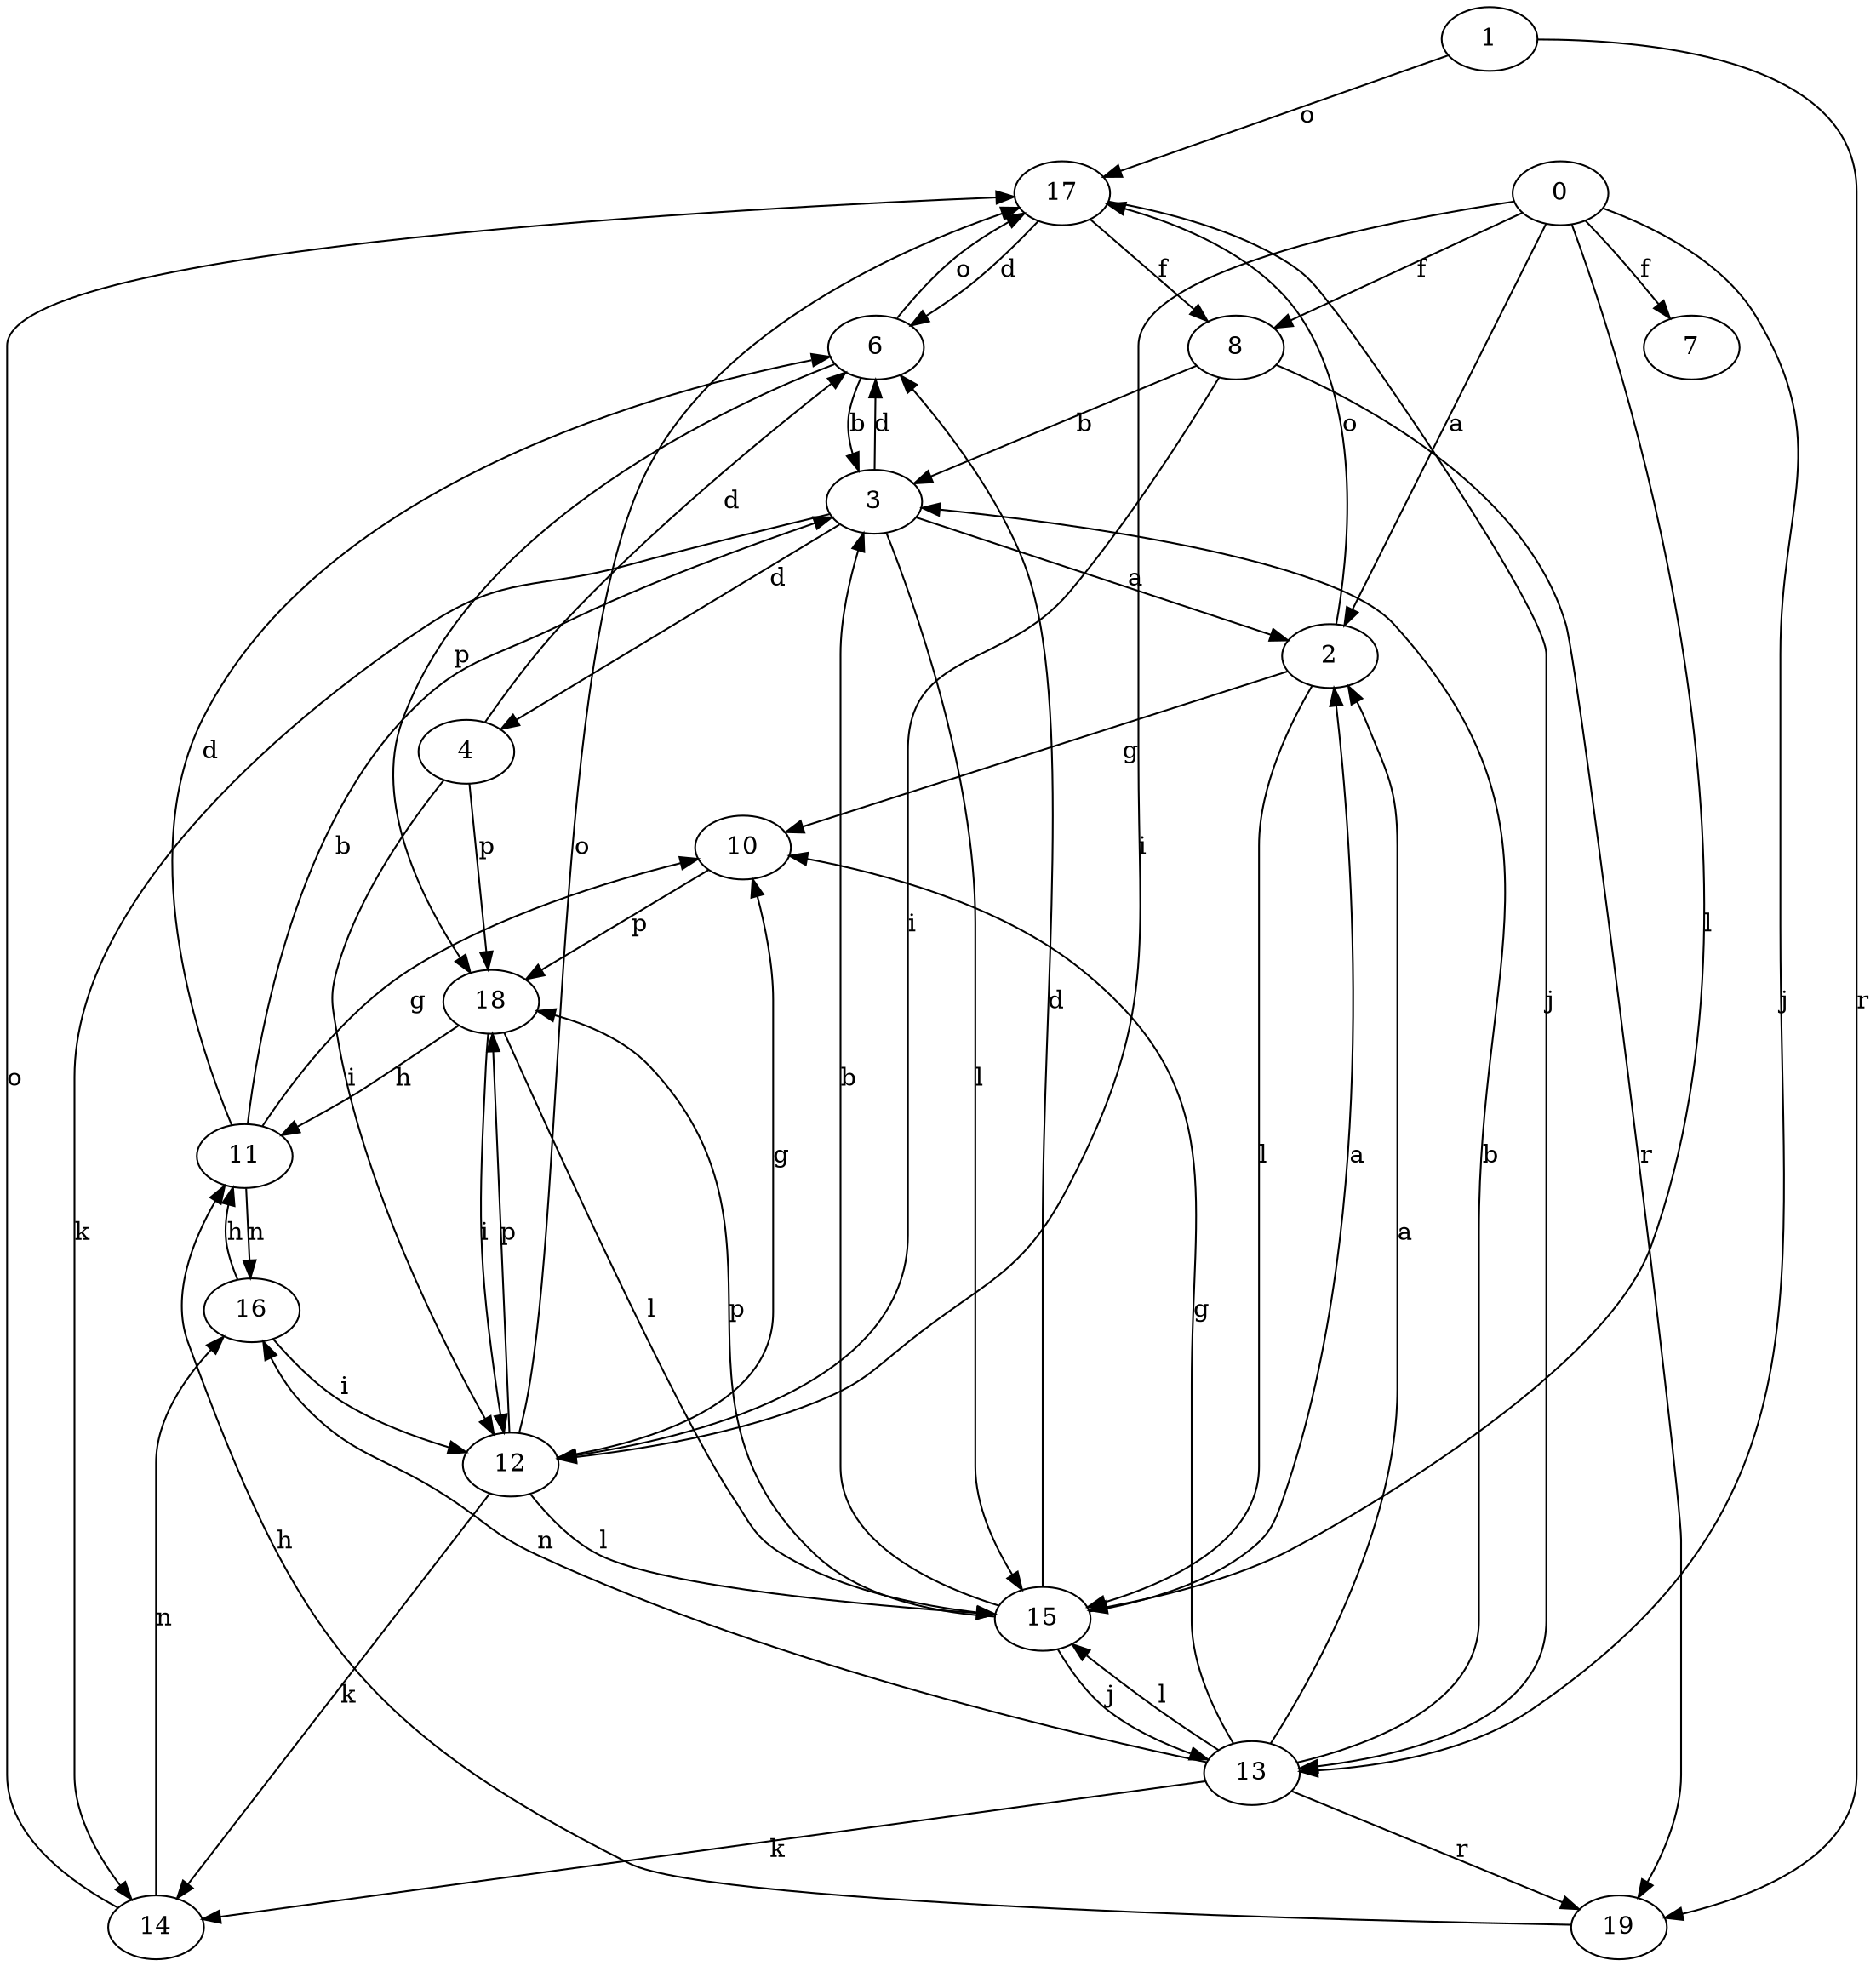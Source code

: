 strict digraph  {
1;
2;
0;
3;
4;
6;
7;
8;
10;
11;
12;
13;
14;
15;
16;
17;
18;
19;
1 -> 17  [label=o];
1 -> 19  [label=r];
2 -> 10  [label=g];
2 -> 15  [label=l];
2 -> 17  [label=o];
0 -> 2  [label=a];
0 -> 7  [label=f];
0 -> 8  [label=f];
0 -> 12  [label=i];
0 -> 13  [label=j];
0 -> 15  [label=l];
3 -> 2  [label=a];
3 -> 4  [label=d];
3 -> 6  [label=d];
3 -> 14  [label=k];
3 -> 15  [label=l];
4 -> 6  [label=d];
4 -> 12  [label=i];
4 -> 18  [label=p];
6 -> 3  [label=b];
6 -> 17  [label=o];
6 -> 18  [label=p];
8 -> 3  [label=b];
8 -> 12  [label=i];
8 -> 19  [label=r];
10 -> 18  [label=p];
11 -> 3  [label=b];
11 -> 6  [label=d];
11 -> 10  [label=g];
11 -> 16  [label=n];
12 -> 10  [label=g];
12 -> 14  [label=k];
12 -> 15  [label=l];
12 -> 17  [label=o];
12 -> 18  [label=p];
13 -> 2  [label=a];
13 -> 3  [label=b];
13 -> 10  [label=g];
13 -> 14  [label=k];
13 -> 15  [label=l];
13 -> 16  [label=n];
13 -> 19  [label=r];
14 -> 16  [label=n];
14 -> 17  [label=o];
15 -> 2  [label=a];
15 -> 3  [label=b];
15 -> 6  [label=d];
15 -> 13  [label=j];
15 -> 18  [label=p];
16 -> 11  [label=h];
16 -> 12  [label=i];
17 -> 6  [label=d];
17 -> 8  [label=f];
17 -> 13  [label=j];
18 -> 11  [label=h];
18 -> 12  [label=i];
18 -> 15  [label=l];
19 -> 11  [label=h];
}
